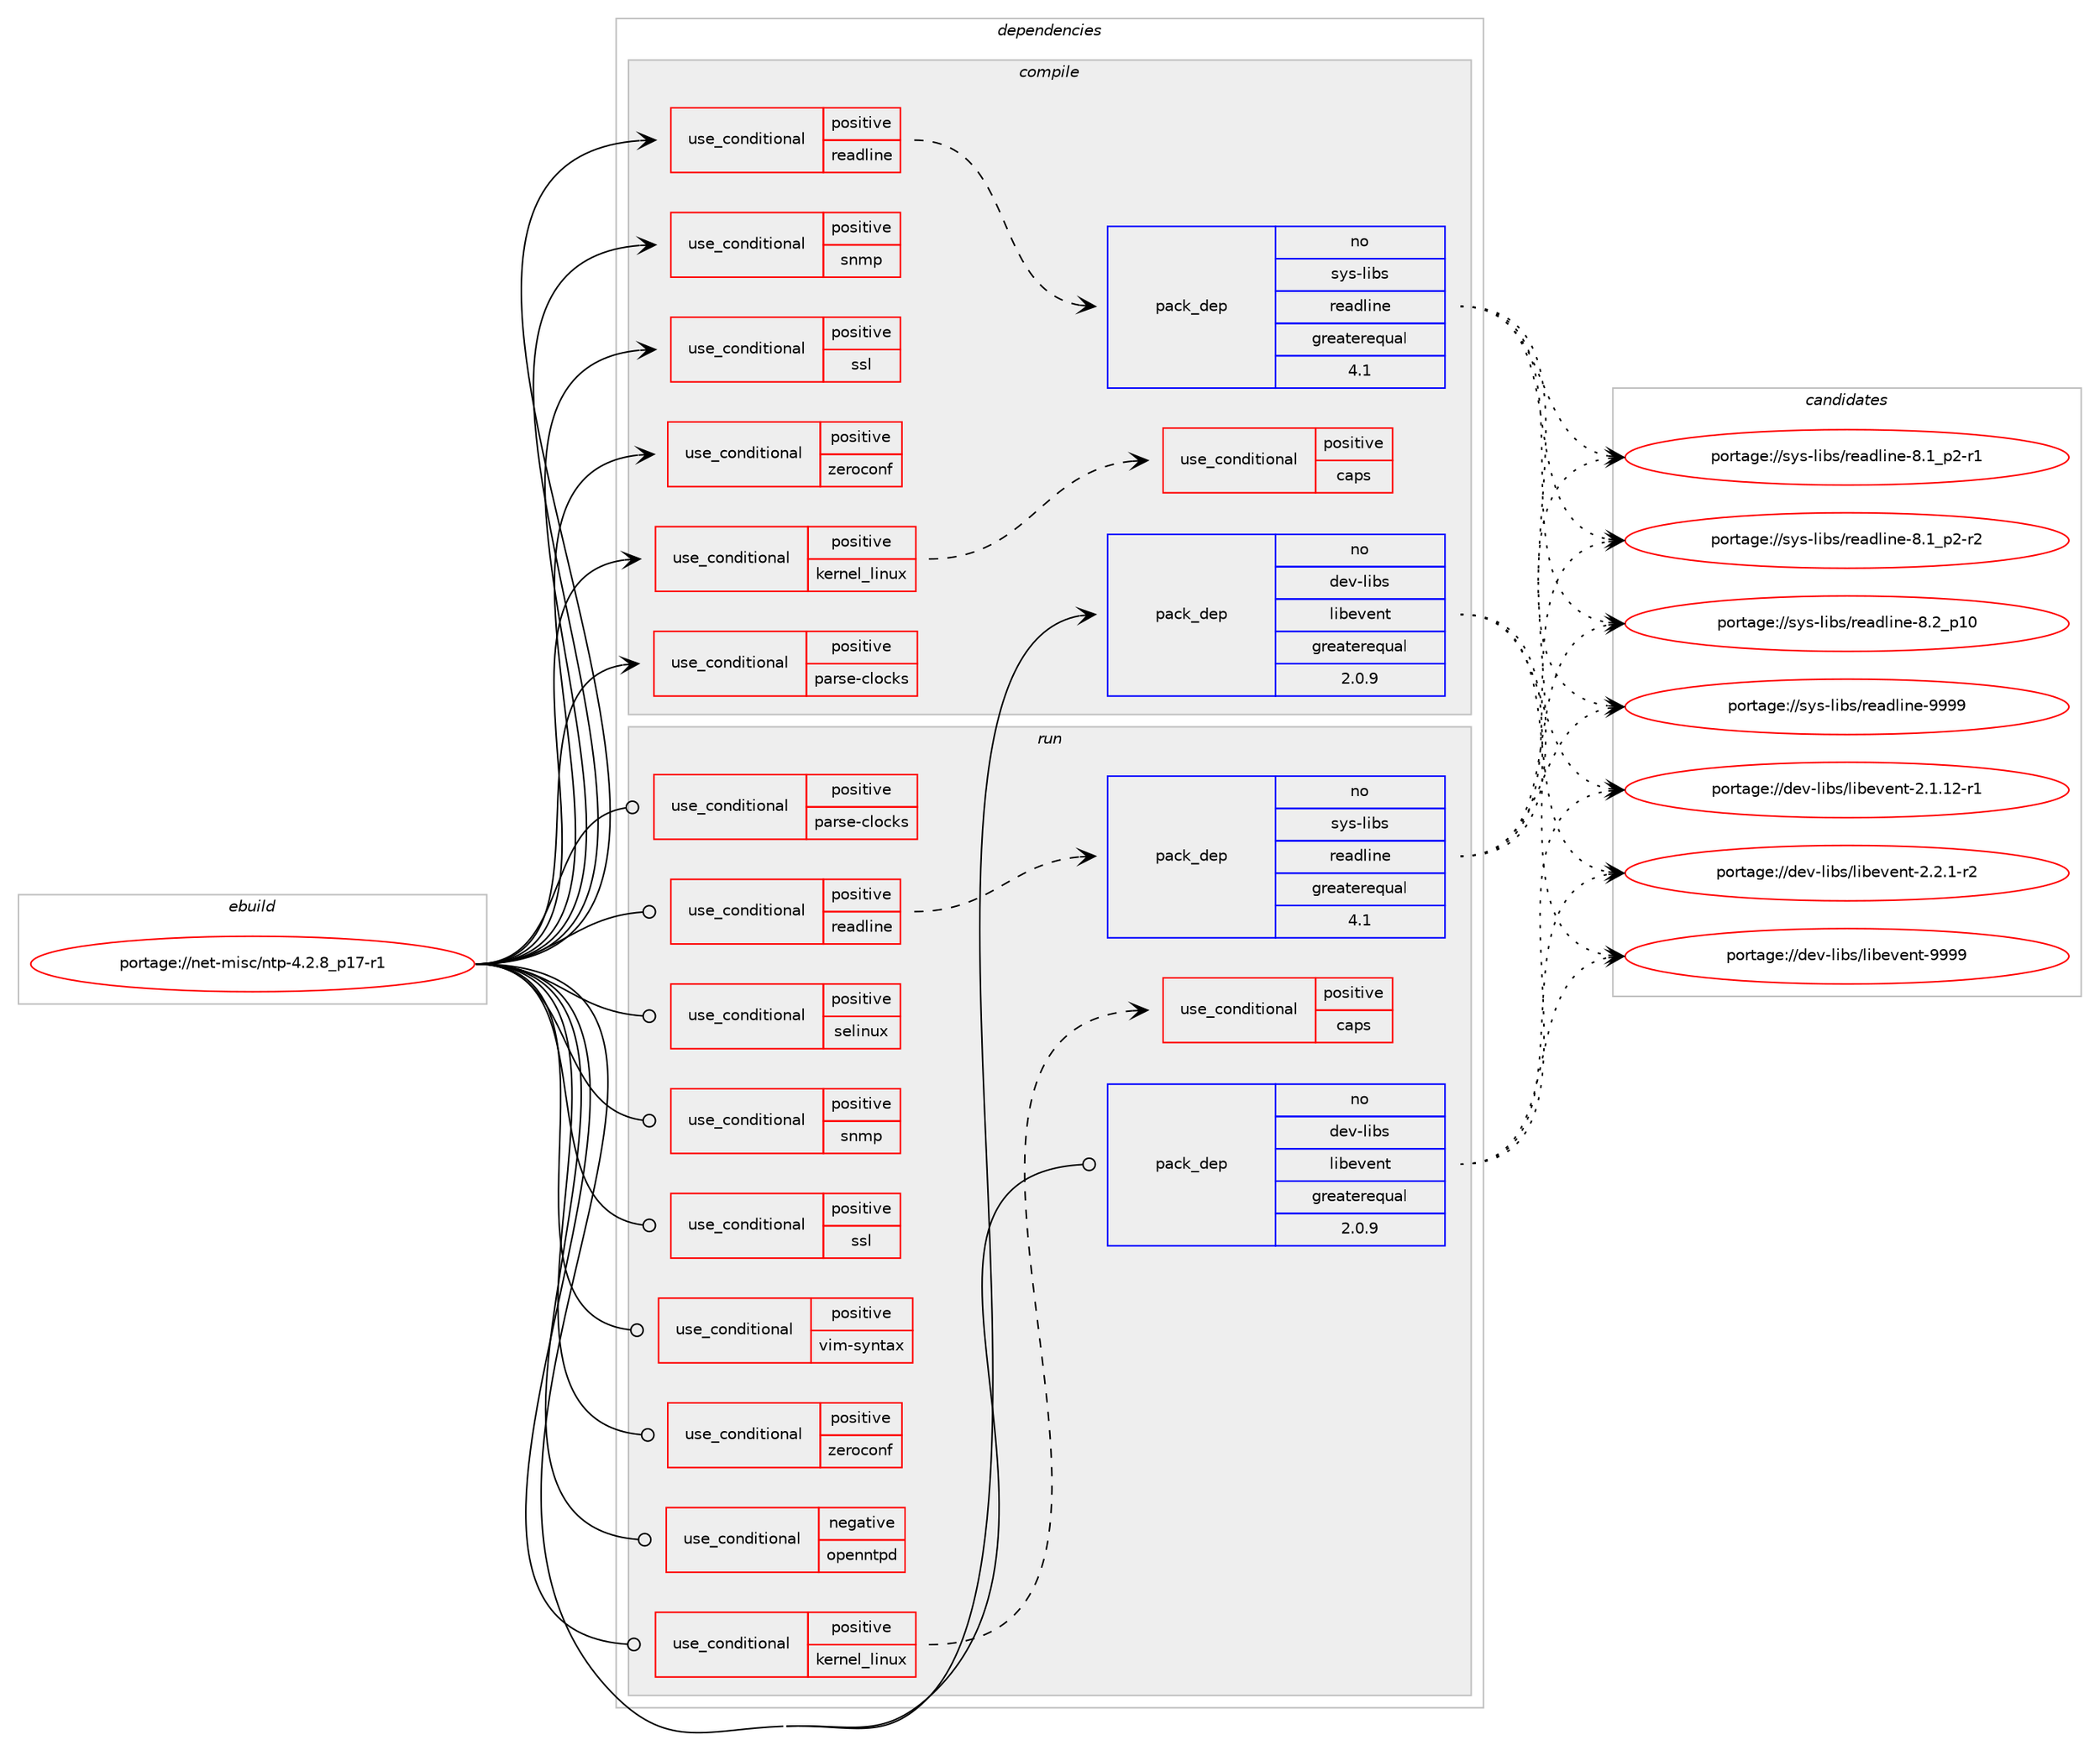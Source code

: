 digraph prolog {

# *************
# Graph options
# *************

newrank=true;
concentrate=true;
compound=true;
graph [rankdir=LR,fontname=Helvetica,fontsize=10,ranksep=1.5];#, ranksep=2.5, nodesep=0.2];
edge  [arrowhead=vee];
node  [fontname=Helvetica,fontsize=10];

# **********
# The ebuild
# **********

subgraph cluster_leftcol {
color=gray;
rank=same;
label=<<i>ebuild</i>>;
id [label="portage://net-misc/ntp-4.2.8_p17-r1", color=red, width=4, href="../net-misc/ntp-4.2.8_p17-r1.svg"];
}

# ****************
# The dependencies
# ****************

subgraph cluster_midcol {
color=gray;
label=<<i>dependencies</i>>;
subgraph cluster_compile {
fillcolor="#eeeeee";
style=filled;
label=<<i>compile</i>>;
subgraph cond1309 {
dependency1873 [label=<<TABLE BORDER="0" CELLBORDER="1" CELLSPACING="0" CELLPADDING="4"><TR><TD ROWSPAN="3" CELLPADDING="10">use_conditional</TD></TR><TR><TD>positive</TD></TR><TR><TD>kernel_linux</TD></TR></TABLE>>, shape=none, color=red];
subgraph cond1310 {
dependency1874 [label=<<TABLE BORDER="0" CELLBORDER="1" CELLSPACING="0" CELLPADDING="4"><TR><TD ROWSPAN="3" CELLPADDING="10">use_conditional</TD></TR><TR><TD>positive</TD></TR><TR><TD>caps</TD></TR></TABLE>>, shape=none, color=red];
# *** BEGIN UNKNOWN DEPENDENCY TYPE (TODO) ***
# dependency1874 -> package_dependency(portage://net-misc/ntp-4.2.8_p17-r1,install,no,sys-libs,libcap,none,[,,],[],[])
# *** END UNKNOWN DEPENDENCY TYPE (TODO) ***

}
dependency1873:e -> dependency1874:w [weight=20,style="dashed",arrowhead="vee"];
}
id:e -> dependency1873:w [weight=20,style="solid",arrowhead="vee"];
subgraph cond1311 {
dependency1875 [label=<<TABLE BORDER="0" CELLBORDER="1" CELLSPACING="0" CELLPADDING="4"><TR><TD ROWSPAN="3" CELLPADDING="10">use_conditional</TD></TR><TR><TD>positive</TD></TR><TR><TD>parse-clocks</TD></TR></TABLE>>, shape=none, color=red];
# *** BEGIN UNKNOWN DEPENDENCY TYPE (TODO) ***
# dependency1875 -> package_dependency(portage://net-misc/ntp-4.2.8_p17-r1,install,no,net-misc,pps-tools,none,[,,],[],[])
# *** END UNKNOWN DEPENDENCY TYPE (TODO) ***

}
id:e -> dependency1875:w [weight=20,style="solid",arrowhead="vee"];
subgraph cond1312 {
dependency1876 [label=<<TABLE BORDER="0" CELLBORDER="1" CELLSPACING="0" CELLPADDING="4"><TR><TD ROWSPAN="3" CELLPADDING="10">use_conditional</TD></TR><TR><TD>positive</TD></TR><TR><TD>readline</TD></TR></TABLE>>, shape=none, color=red];
subgraph pack531 {
dependency1877 [label=<<TABLE BORDER="0" CELLBORDER="1" CELLSPACING="0" CELLPADDING="4" WIDTH="220"><TR><TD ROWSPAN="6" CELLPADDING="30">pack_dep</TD></TR><TR><TD WIDTH="110">no</TD></TR><TR><TD>sys-libs</TD></TR><TR><TD>readline</TD></TR><TR><TD>greaterequal</TD></TR><TR><TD>4.1</TD></TR></TABLE>>, shape=none, color=blue];
}
dependency1876:e -> dependency1877:w [weight=20,style="dashed",arrowhead="vee"];
}
id:e -> dependency1876:w [weight=20,style="solid",arrowhead="vee"];
subgraph cond1313 {
dependency1878 [label=<<TABLE BORDER="0" CELLBORDER="1" CELLSPACING="0" CELLPADDING="4"><TR><TD ROWSPAN="3" CELLPADDING="10">use_conditional</TD></TR><TR><TD>positive</TD></TR><TR><TD>snmp</TD></TR></TABLE>>, shape=none, color=red];
# *** BEGIN UNKNOWN DEPENDENCY TYPE (TODO) ***
# dependency1878 -> package_dependency(portage://net-misc/ntp-4.2.8_p17-r1,install,no,net-analyzer,net-snmp,none,[,,],[],[])
# *** END UNKNOWN DEPENDENCY TYPE (TODO) ***

}
id:e -> dependency1878:w [weight=20,style="solid",arrowhead="vee"];
subgraph cond1314 {
dependency1879 [label=<<TABLE BORDER="0" CELLBORDER="1" CELLSPACING="0" CELLPADDING="4"><TR><TD ROWSPAN="3" CELLPADDING="10">use_conditional</TD></TR><TR><TD>positive</TD></TR><TR><TD>ssl</TD></TR></TABLE>>, shape=none, color=red];
# *** BEGIN UNKNOWN DEPENDENCY TYPE (TODO) ***
# dependency1879 -> package_dependency(portage://net-misc/ntp-4.2.8_p17-r1,install,no,dev-libs,openssl,none,[,,],any_same_slot,[])
# *** END UNKNOWN DEPENDENCY TYPE (TODO) ***

}
id:e -> dependency1879:w [weight=20,style="solid",arrowhead="vee"];
subgraph cond1315 {
dependency1880 [label=<<TABLE BORDER="0" CELLBORDER="1" CELLSPACING="0" CELLPADDING="4"><TR><TD ROWSPAN="3" CELLPADDING="10">use_conditional</TD></TR><TR><TD>positive</TD></TR><TR><TD>zeroconf</TD></TR></TABLE>>, shape=none, color=red];
# *** BEGIN UNKNOWN DEPENDENCY TYPE (TODO) ***
# dependency1880 -> package_dependency(portage://net-misc/ntp-4.2.8_p17-r1,install,no,net-dns,avahi,none,[,,],[],[use(enable(mdnsresponder-compat),none)])
# *** END UNKNOWN DEPENDENCY TYPE (TODO) ***

}
id:e -> dependency1880:w [weight=20,style="solid",arrowhead="vee"];
subgraph pack532 {
dependency1881 [label=<<TABLE BORDER="0" CELLBORDER="1" CELLSPACING="0" CELLPADDING="4" WIDTH="220"><TR><TD ROWSPAN="6" CELLPADDING="30">pack_dep</TD></TR><TR><TD WIDTH="110">no</TD></TR><TR><TD>dev-libs</TD></TR><TR><TD>libevent</TD></TR><TR><TD>greaterequal</TD></TR><TR><TD>2.0.9</TD></TR></TABLE>>, shape=none, color=blue];
}
id:e -> dependency1881:w [weight=20,style="solid",arrowhead="vee"];
}
subgraph cluster_compileandrun {
fillcolor="#eeeeee";
style=filled;
label=<<i>compile and run</i>>;
}
subgraph cluster_run {
fillcolor="#eeeeee";
style=filled;
label=<<i>run</i>>;
subgraph cond1316 {
dependency1882 [label=<<TABLE BORDER="0" CELLBORDER="1" CELLSPACING="0" CELLPADDING="4"><TR><TD ROWSPAN="3" CELLPADDING="10">use_conditional</TD></TR><TR><TD>negative</TD></TR><TR><TD>openntpd</TD></TR></TABLE>>, shape=none, color=red];
# *** BEGIN UNKNOWN DEPENDENCY TYPE (TODO) ***
# dependency1882 -> package_dependency(portage://net-misc/ntp-4.2.8_p17-r1,run,weak,net-misc,openntpd,none,[,,],[],[])
# *** END UNKNOWN DEPENDENCY TYPE (TODO) ***

}
id:e -> dependency1882:w [weight=20,style="solid",arrowhead="odot"];
subgraph cond1317 {
dependency1883 [label=<<TABLE BORDER="0" CELLBORDER="1" CELLSPACING="0" CELLPADDING="4"><TR><TD ROWSPAN="3" CELLPADDING="10">use_conditional</TD></TR><TR><TD>positive</TD></TR><TR><TD>kernel_linux</TD></TR></TABLE>>, shape=none, color=red];
subgraph cond1318 {
dependency1884 [label=<<TABLE BORDER="0" CELLBORDER="1" CELLSPACING="0" CELLPADDING="4"><TR><TD ROWSPAN="3" CELLPADDING="10">use_conditional</TD></TR><TR><TD>positive</TD></TR><TR><TD>caps</TD></TR></TABLE>>, shape=none, color=red];
# *** BEGIN UNKNOWN DEPENDENCY TYPE (TODO) ***
# dependency1884 -> package_dependency(portage://net-misc/ntp-4.2.8_p17-r1,run,no,sys-libs,libcap,none,[,,],[],[])
# *** END UNKNOWN DEPENDENCY TYPE (TODO) ***

}
dependency1883:e -> dependency1884:w [weight=20,style="dashed",arrowhead="vee"];
}
id:e -> dependency1883:w [weight=20,style="solid",arrowhead="odot"];
subgraph cond1319 {
dependency1885 [label=<<TABLE BORDER="0" CELLBORDER="1" CELLSPACING="0" CELLPADDING="4"><TR><TD ROWSPAN="3" CELLPADDING="10">use_conditional</TD></TR><TR><TD>positive</TD></TR><TR><TD>parse-clocks</TD></TR></TABLE>>, shape=none, color=red];
# *** BEGIN UNKNOWN DEPENDENCY TYPE (TODO) ***
# dependency1885 -> package_dependency(portage://net-misc/ntp-4.2.8_p17-r1,run,no,net-misc,pps-tools,none,[,,],[],[])
# *** END UNKNOWN DEPENDENCY TYPE (TODO) ***

}
id:e -> dependency1885:w [weight=20,style="solid",arrowhead="odot"];
subgraph cond1320 {
dependency1886 [label=<<TABLE BORDER="0" CELLBORDER="1" CELLSPACING="0" CELLPADDING="4"><TR><TD ROWSPAN="3" CELLPADDING="10">use_conditional</TD></TR><TR><TD>positive</TD></TR><TR><TD>readline</TD></TR></TABLE>>, shape=none, color=red];
subgraph pack533 {
dependency1887 [label=<<TABLE BORDER="0" CELLBORDER="1" CELLSPACING="0" CELLPADDING="4" WIDTH="220"><TR><TD ROWSPAN="6" CELLPADDING="30">pack_dep</TD></TR><TR><TD WIDTH="110">no</TD></TR><TR><TD>sys-libs</TD></TR><TR><TD>readline</TD></TR><TR><TD>greaterequal</TD></TR><TR><TD>4.1</TD></TR></TABLE>>, shape=none, color=blue];
}
dependency1886:e -> dependency1887:w [weight=20,style="dashed",arrowhead="vee"];
}
id:e -> dependency1886:w [weight=20,style="solid",arrowhead="odot"];
subgraph cond1321 {
dependency1888 [label=<<TABLE BORDER="0" CELLBORDER="1" CELLSPACING="0" CELLPADDING="4"><TR><TD ROWSPAN="3" CELLPADDING="10">use_conditional</TD></TR><TR><TD>positive</TD></TR><TR><TD>selinux</TD></TR></TABLE>>, shape=none, color=red];
# *** BEGIN UNKNOWN DEPENDENCY TYPE (TODO) ***
# dependency1888 -> package_dependency(portage://net-misc/ntp-4.2.8_p17-r1,run,no,sec-policy,selinux-ntp,none,[,,],[],[])
# *** END UNKNOWN DEPENDENCY TYPE (TODO) ***

}
id:e -> dependency1888:w [weight=20,style="solid",arrowhead="odot"];
subgraph cond1322 {
dependency1889 [label=<<TABLE BORDER="0" CELLBORDER="1" CELLSPACING="0" CELLPADDING="4"><TR><TD ROWSPAN="3" CELLPADDING="10">use_conditional</TD></TR><TR><TD>positive</TD></TR><TR><TD>snmp</TD></TR></TABLE>>, shape=none, color=red];
# *** BEGIN UNKNOWN DEPENDENCY TYPE (TODO) ***
# dependency1889 -> package_dependency(portage://net-misc/ntp-4.2.8_p17-r1,run,no,net-analyzer,net-snmp,none,[,,],[],[])
# *** END UNKNOWN DEPENDENCY TYPE (TODO) ***

}
id:e -> dependency1889:w [weight=20,style="solid",arrowhead="odot"];
subgraph cond1323 {
dependency1890 [label=<<TABLE BORDER="0" CELLBORDER="1" CELLSPACING="0" CELLPADDING="4"><TR><TD ROWSPAN="3" CELLPADDING="10">use_conditional</TD></TR><TR><TD>positive</TD></TR><TR><TD>ssl</TD></TR></TABLE>>, shape=none, color=red];
# *** BEGIN UNKNOWN DEPENDENCY TYPE (TODO) ***
# dependency1890 -> package_dependency(portage://net-misc/ntp-4.2.8_p17-r1,run,no,dev-libs,openssl,none,[,,],any_same_slot,[])
# *** END UNKNOWN DEPENDENCY TYPE (TODO) ***

}
id:e -> dependency1890:w [weight=20,style="solid",arrowhead="odot"];
subgraph cond1324 {
dependency1891 [label=<<TABLE BORDER="0" CELLBORDER="1" CELLSPACING="0" CELLPADDING="4"><TR><TD ROWSPAN="3" CELLPADDING="10">use_conditional</TD></TR><TR><TD>positive</TD></TR><TR><TD>vim-syntax</TD></TR></TABLE>>, shape=none, color=red];
# *** BEGIN UNKNOWN DEPENDENCY TYPE (TODO) ***
# dependency1891 -> package_dependency(portage://net-misc/ntp-4.2.8_p17-r1,run,no,app-vim,ntp-syntax,none,[,,],[],[])
# *** END UNKNOWN DEPENDENCY TYPE (TODO) ***

}
id:e -> dependency1891:w [weight=20,style="solid",arrowhead="odot"];
subgraph cond1325 {
dependency1892 [label=<<TABLE BORDER="0" CELLBORDER="1" CELLSPACING="0" CELLPADDING="4"><TR><TD ROWSPAN="3" CELLPADDING="10">use_conditional</TD></TR><TR><TD>positive</TD></TR><TR><TD>zeroconf</TD></TR></TABLE>>, shape=none, color=red];
# *** BEGIN UNKNOWN DEPENDENCY TYPE (TODO) ***
# dependency1892 -> package_dependency(portage://net-misc/ntp-4.2.8_p17-r1,run,no,net-dns,avahi,none,[,,],[],[use(enable(mdnsresponder-compat),none)])
# *** END UNKNOWN DEPENDENCY TYPE (TODO) ***

}
id:e -> dependency1892:w [weight=20,style="solid",arrowhead="odot"];
# *** BEGIN UNKNOWN DEPENDENCY TYPE (TODO) ***
# id -> package_dependency(portage://net-misc/ntp-4.2.8_p17-r1,run,no,acct-group,ntp,none,[,,],[],[])
# *** END UNKNOWN DEPENDENCY TYPE (TODO) ***

# *** BEGIN UNKNOWN DEPENDENCY TYPE (TODO) ***
# id -> package_dependency(portage://net-misc/ntp-4.2.8_p17-r1,run,no,acct-user,ntp,none,[,,],[],[])
# *** END UNKNOWN DEPENDENCY TYPE (TODO) ***

subgraph pack534 {
dependency1893 [label=<<TABLE BORDER="0" CELLBORDER="1" CELLSPACING="0" CELLPADDING="4" WIDTH="220"><TR><TD ROWSPAN="6" CELLPADDING="30">pack_dep</TD></TR><TR><TD WIDTH="110">no</TD></TR><TR><TD>dev-libs</TD></TR><TR><TD>libevent</TD></TR><TR><TD>greaterequal</TD></TR><TR><TD>2.0.9</TD></TR></TABLE>>, shape=none, color=blue];
}
id:e -> dependency1893:w [weight=20,style="solid",arrowhead="odot"];
# *** BEGIN UNKNOWN DEPENDENCY TYPE (TODO) ***
# id -> package_dependency(portage://net-misc/ntp-4.2.8_p17-r1,run,no,virtual,tmpfiles,none,[,,],[],[])
# *** END UNKNOWN DEPENDENCY TYPE (TODO) ***

# *** BEGIN UNKNOWN DEPENDENCY TYPE (TODO) ***
# id -> package_dependency(portage://net-misc/ntp-4.2.8_p17-r1,run,weak,net-misc,ntpsec,none,[,,],[],[])
# *** END UNKNOWN DEPENDENCY TYPE (TODO) ***

}
}

# **************
# The candidates
# **************

subgraph cluster_choices {
rank=same;
color=gray;
label=<<i>candidates</i>>;

subgraph choice531 {
color=black;
nodesep=1;
choice115121115451081059811547114101971001081051101014556464995112504511449 [label="portage://sys-libs/readline-8.1_p2-r1", color=red, width=4,href="../sys-libs/readline-8.1_p2-r1.svg"];
choice115121115451081059811547114101971001081051101014556464995112504511450 [label="portage://sys-libs/readline-8.1_p2-r2", color=red, width=4,href="../sys-libs/readline-8.1_p2-r2.svg"];
choice1151211154510810598115471141019710010810511010145564650951124948 [label="portage://sys-libs/readline-8.2_p10", color=red, width=4,href="../sys-libs/readline-8.2_p10.svg"];
choice115121115451081059811547114101971001081051101014557575757 [label="portage://sys-libs/readline-9999", color=red, width=4,href="../sys-libs/readline-9999.svg"];
dependency1877:e -> choice115121115451081059811547114101971001081051101014556464995112504511449:w [style=dotted,weight="100"];
dependency1877:e -> choice115121115451081059811547114101971001081051101014556464995112504511450:w [style=dotted,weight="100"];
dependency1877:e -> choice1151211154510810598115471141019710010810511010145564650951124948:w [style=dotted,weight="100"];
dependency1877:e -> choice115121115451081059811547114101971001081051101014557575757:w [style=dotted,weight="100"];
}
subgraph choice532 {
color=black;
nodesep=1;
choice10010111845108105981154710810598101118101110116455046494649504511449 [label="portage://dev-libs/libevent-2.1.12-r1", color=red, width=4,href="../dev-libs/libevent-2.1.12-r1.svg"];
choice100101118451081059811547108105981011181011101164550465046494511450 [label="portage://dev-libs/libevent-2.2.1-r2", color=red, width=4,href="../dev-libs/libevent-2.2.1-r2.svg"];
choice100101118451081059811547108105981011181011101164557575757 [label="portage://dev-libs/libevent-9999", color=red, width=4,href="../dev-libs/libevent-9999.svg"];
dependency1881:e -> choice10010111845108105981154710810598101118101110116455046494649504511449:w [style=dotted,weight="100"];
dependency1881:e -> choice100101118451081059811547108105981011181011101164550465046494511450:w [style=dotted,weight="100"];
dependency1881:e -> choice100101118451081059811547108105981011181011101164557575757:w [style=dotted,weight="100"];
}
subgraph choice533 {
color=black;
nodesep=1;
choice115121115451081059811547114101971001081051101014556464995112504511449 [label="portage://sys-libs/readline-8.1_p2-r1", color=red, width=4,href="../sys-libs/readline-8.1_p2-r1.svg"];
choice115121115451081059811547114101971001081051101014556464995112504511450 [label="portage://sys-libs/readline-8.1_p2-r2", color=red, width=4,href="../sys-libs/readline-8.1_p2-r2.svg"];
choice1151211154510810598115471141019710010810511010145564650951124948 [label="portage://sys-libs/readline-8.2_p10", color=red, width=4,href="../sys-libs/readline-8.2_p10.svg"];
choice115121115451081059811547114101971001081051101014557575757 [label="portage://sys-libs/readline-9999", color=red, width=4,href="../sys-libs/readline-9999.svg"];
dependency1887:e -> choice115121115451081059811547114101971001081051101014556464995112504511449:w [style=dotted,weight="100"];
dependency1887:e -> choice115121115451081059811547114101971001081051101014556464995112504511450:w [style=dotted,weight="100"];
dependency1887:e -> choice1151211154510810598115471141019710010810511010145564650951124948:w [style=dotted,weight="100"];
dependency1887:e -> choice115121115451081059811547114101971001081051101014557575757:w [style=dotted,weight="100"];
}
subgraph choice534 {
color=black;
nodesep=1;
choice10010111845108105981154710810598101118101110116455046494649504511449 [label="portage://dev-libs/libevent-2.1.12-r1", color=red, width=4,href="../dev-libs/libevent-2.1.12-r1.svg"];
choice100101118451081059811547108105981011181011101164550465046494511450 [label="portage://dev-libs/libevent-2.2.1-r2", color=red, width=4,href="../dev-libs/libevent-2.2.1-r2.svg"];
choice100101118451081059811547108105981011181011101164557575757 [label="portage://dev-libs/libevent-9999", color=red, width=4,href="../dev-libs/libevent-9999.svg"];
dependency1893:e -> choice10010111845108105981154710810598101118101110116455046494649504511449:w [style=dotted,weight="100"];
dependency1893:e -> choice100101118451081059811547108105981011181011101164550465046494511450:w [style=dotted,weight="100"];
dependency1893:e -> choice100101118451081059811547108105981011181011101164557575757:w [style=dotted,weight="100"];
}
}

}
